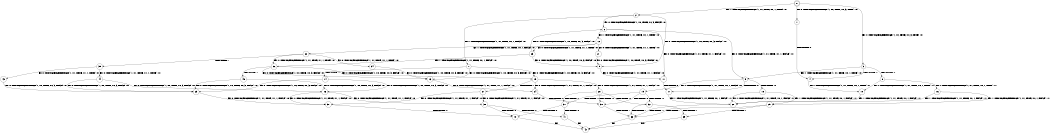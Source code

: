 digraph BCG {
size = "7, 10.5";
center = TRUE;
node [shape = circle];
0 [peripheries = 2];
0 -> 1 [label = "EX !0 !ATOMIC_EXCH_BRANCH (1, +0, TRUE, +0, 3, TRUE) !:0:"];
0 -> 2 [label = "EX !1 !ATOMIC_EXCH_BRANCH (1, +1, TRUE, +0, 1, TRUE) !:0:"];
0 -> 3 [label = "EX !0 !ATOMIC_EXCH_BRANCH (1, +0, TRUE, +0, 3, TRUE) !:0:"];
1 -> 4 [label = "TERMINATE !0"];
2 -> 5 [label = "EX !0 !ATOMIC_EXCH_BRANCH (1, +0, TRUE, +0, 3, FALSE) !:0:"];
2 -> 6 [label = "EX !0 !ATOMIC_EXCH_BRANCH (1, +0, TRUE, +0, 3, FALSE) !:0:"];
2 -> 7 [label = "EX !1 !ATOMIC_EXCH_BRANCH (1, +1, TRUE, +0, 1, FALSE) !:0:"];
3 -> 4 [label = "TERMINATE !0"];
3 -> 8 [label = "TERMINATE !0"];
3 -> 9 [label = "EX !1 !ATOMIC_EXCH_BRANCH (1, +1, TRUE, +0, 1, TRUE) !:0:"];
4 -> 10 [label = "EX !1 !ATOMIC_EXCH_BRANCH (1, +1, TRUE, +0, 1, TRUE) !:1:"];
5 -> 11 [label = "EX !0 !ATOMIC_EXCH_BRANCH (1, +1, TRUE, +1, 1, FALSE) !:0:"];
6 -> 11 [label = "EX !0 !ATOMIC_EXCH_BRANCH (1, +1, TRUE, +1, 1, FALSE) !:0:"];
6 -> 12 [label = "EX !1 !ATOMIC_EXCH_BRANCH (1, +1, TRUE, +0, 1, TRUE) !:0:"];
6 -> 9 [label = "EX !0 !ATOMIC_EXCH_BRANCH (1, +1, TRUE, +1, 1, FALSE) !:0:"];
7 -> 13 [label = "EX !0 !ATOMIC_EXCH_BRANCH (1, +0, TRUE, +0, 3, FALSE) !:0:"];
7 -> 14 [label = "TERMINATE !1"];
7 -> 15 [label = "EX !0 !ATOMIC_EXCH_BRANCH (1, +0, TRUE, +0, 3, FALSE) !:0:"];
8 -> 10 [label = "EX !1 !ATOMIC_EXCH_BRANCH (1, +1, TRUE, +0, 1, TRUE) !:1:"];
8 -> 16 [label = "EX !1 !ATOMIC_EXCH_BRANCH (1, +1, TRUE, +0, 1, TRUE) !:1:"];
9 -> 17 [label = "TERMINATE !0"];
9 -> 18 [label = "TERMINATE !0"];
9 -> 19 [label = "EX !1 !ATOMIC_EXCH_BRANCH (1, +1, TRUE, +0, 1, FALSE) !:0:"];
10 -> 20 [label = "EX !1 !ATOMIC_EXCH_BRANCH (1, +1, TRUE, +0, 1, FALSE) !:1:"];
11 -> 17 [label = "TERMINATE !0"];
12 -> 21 [label = "EX !0 !ATOMIC_EXCH_BRANCH (1, +1, TRUE, +1, 1, TRUE) !:0:"];
12 -> 22 [label = "EX !1 !ATOMIC_EXCH_BRANCH (1, +1, TRUE, +0, 1, FALSE) !:0:"];
12 -> 23 [label = "EX !0 !ATOMIC_EXCH_BRANCH (1, +1, TRUE, +1, 1, TRUE) !:0:"];
13 -> 24 [label = "EX !0 !ATOMIC_EXCH_BRANCH (1, +1, TRUE, +1, 1, FALSE) !:0:"];
14 -> 25 [label = "EX !0 !ATOMIC_EXCH_BRANCH (1, +0, TRUE, +0, 3, FALSE) !:0:"];
14 -> 26 [label = "EX !0 !ATOMIC_EXCH_BRANCH (1, +0, TRUE, +0, 3, FALSE) !:0:"];
15 -> 24 [label = "EX !0 !ATOMIC_EXCH_BRANCH (1, +1, TRUE, +1, 1, FALSE) !:0:"];
15 -> 27 [label = "TERMINATE !1"];
15 -> 28 [label = "EX !0 !ATOMIC_EXCH_BRANCH (1, +1, TRUE, +1, 1, FALSE) !:0:"];
16 -> 20 [label = "EX !1 !ATOMIC_EXCH_BRANCH (1, +1, TRUE, +0, 1, FALSE) !:1:"];
16 -> 29 [label = "EX !1 !ATOMIC_EXCH_BRANCH (1, +1, TRUE, +0, 1, FALSE) !:1:"];
17 -> 20 [label = "EX !1 !ATOMIC_EXCH_BRANCH (1, +1, TRUE, +0, 1, FALSE) !:1:"];
18 -> 20 [label = "EX !1 !ATOMIC_EXCH_BRANCH (1, +1, TRUE, +0, 1, FALSE) !:1:"];
18 -> 29 [label = "EX !1 !ATOMIC_EXCH_BRANCH (1, +1, TRUE, +0, 1, FALSE) !:1:"];
19 -> 30 [label = "TERMINATE !0"];
19 -> 31 [label = "TERMINATE !1"];
19 -> 32 [label = "TERMINATE !0"];
20 -> 33 [label = "TERMINATE !1"];
21 -> 5 [label = "EX !0 !ATOMIC_EXCH_BRANCH (1, +0, TRUE, +0, 3, FALSE) !:0:"];
22 -> 34 [label = "EX !0 !ATOMIC_EXCH_BRANCH (1, +1, TRUE, +1, 1, TRUE) !:0:"];
22 -> 35 [label = "TERMINATE !1"];
22 -> 36 [label = "EX !0 !ATOMIC_EXCH_BRANCH (1, +1, TRUE, +1, 1, TRUE) !:0:"];
23 -> 5 [label = "EX !0 !ATOMIC_EXCH_BRANCH (1, +0, TRUE, +0, 3, FALSE) !:0:"];
23 -> 36 [label = "EX !1 !ATOMIC_EXCH_BRANCH (1, +1, TRUE, +0, 1, FALSE) !:0:"];
23 -> 6 [label = "EX !0 !ATOMIC_EXCH_BRANCH (1, +0, TRUE, +0, 3, FALSE) !:0:"];
24 -> 30 [label = "TERMINATE !0"];
25 -> 37 [label = "EX !0 !ATOMIC_EXCH_BRANCH (1, +1, TRUE, +1, 1, FALSE) !:0:"];
26 -> 37 [label = "EX !0 !ATOMIC_EXCH_BRANCH (1, +1, TRUE, +1, 1, FALSE) !:0:"];
26 -> 38 [label = "EX !0 !ATOMIC_EXCH_BRANCH (1, +1, TRUE, +1, 1, FALSE) !:0:"];
27 -> 37 [label = "EX !0 !ATOMIC_EXCH_BRANCH (1, +1, TRUE, +1, 1, FALSE) !:0:"];
27 -> 38 [label = "EX !0 !ATOMIC_EXCH_BRANCH (1, +1, TRUE, +1, 1, FALSE) !:0:"];
28 -> 30 [label = "TERMINATE !0"];
28 -> 31 [label = "TERMINATE !1"];
28 -> 32 [label = "TERMINATE !0"];
29 -> 33 [label = "TERMINATE !1"];
29 -> 39 [label = "TERMINATE !1"];
30 -> 33 [label = "TERMINATE !1"];
31 -> 40 [label = "TERMINATE !0"];
31 -> 41 [label = "TERMINATE !0"];
32 -> 33 [label = "TERMINATE !1"];
32 -> 39 [label = "TERMINATE !1"];
33 -> 42 [label = "exit"];
34 -> 13 [label = "EX !0 !ATOMIC_EXCH_BRANCH (1, +0, TRUE, +0, 3, FALSE) !:0:"];
35 -> 43 [label = "EX !0 !ATOMIC_EXCH_BRANCH (1, +1, TRUE, +1, 1, TRUE) !:0:"];
35 -> 44 [label = "EX !0 !ATOMIC_EXCH_BRANCH (1, +1, TRUE, +1, 1, TRUE) !:0:"];
36 -> 13 [label = "EX !0 !ATOMIC_EXCH_BRANCH (1, +0, TRUE, +0, 3, FALSE) !:0:"];
36 -> 45 [label = "TERMINATE !1"];
36 -> 15 [label = "EX !0 !ATOMIC_EXCH_BRANCH (1, +0, TRUE, +0, 3, FALSE) !:0:"];
37 -> 40 [label = "TERMINATE !0"];
38 -> 40 [label = "TERMINATE !0"];
38 -> 41 [label = "TERMINATE !0"];
39 -> 42 [label = "exit"];
40 -> 42 [label = "exit"];
41 -> 42 [label = "exit"];
43 -> 25 [label = "EX !0 !ATOMIC_EXCH_BRANCH (1, +0, TRUE, +0, 3, FALSE) !:0:"];
44 -> 25 [label = "EX !0 !ATOMIC_EXCH_BRANCH (1, +0, TRUE, +0, 3, FALSE) !:0:"];
44 -> 26 [label = "EX !0 !ATOMIC_EXCH_BRANCH (1, +0, TRUE, +0, 3, FALSE) !:0:"];
45 -> 25 [label = "EX !0 !ATOMIC_EXCH_BRANCH (1, +0, TRUE, +0, 3, FALSE) !:0:"];
45 -> 26 [label = "EX !0 !ATOMIC_EXCH_BRANCH (1, +0, TRUE, +0, 3, FALSE) !:0:"];
}
